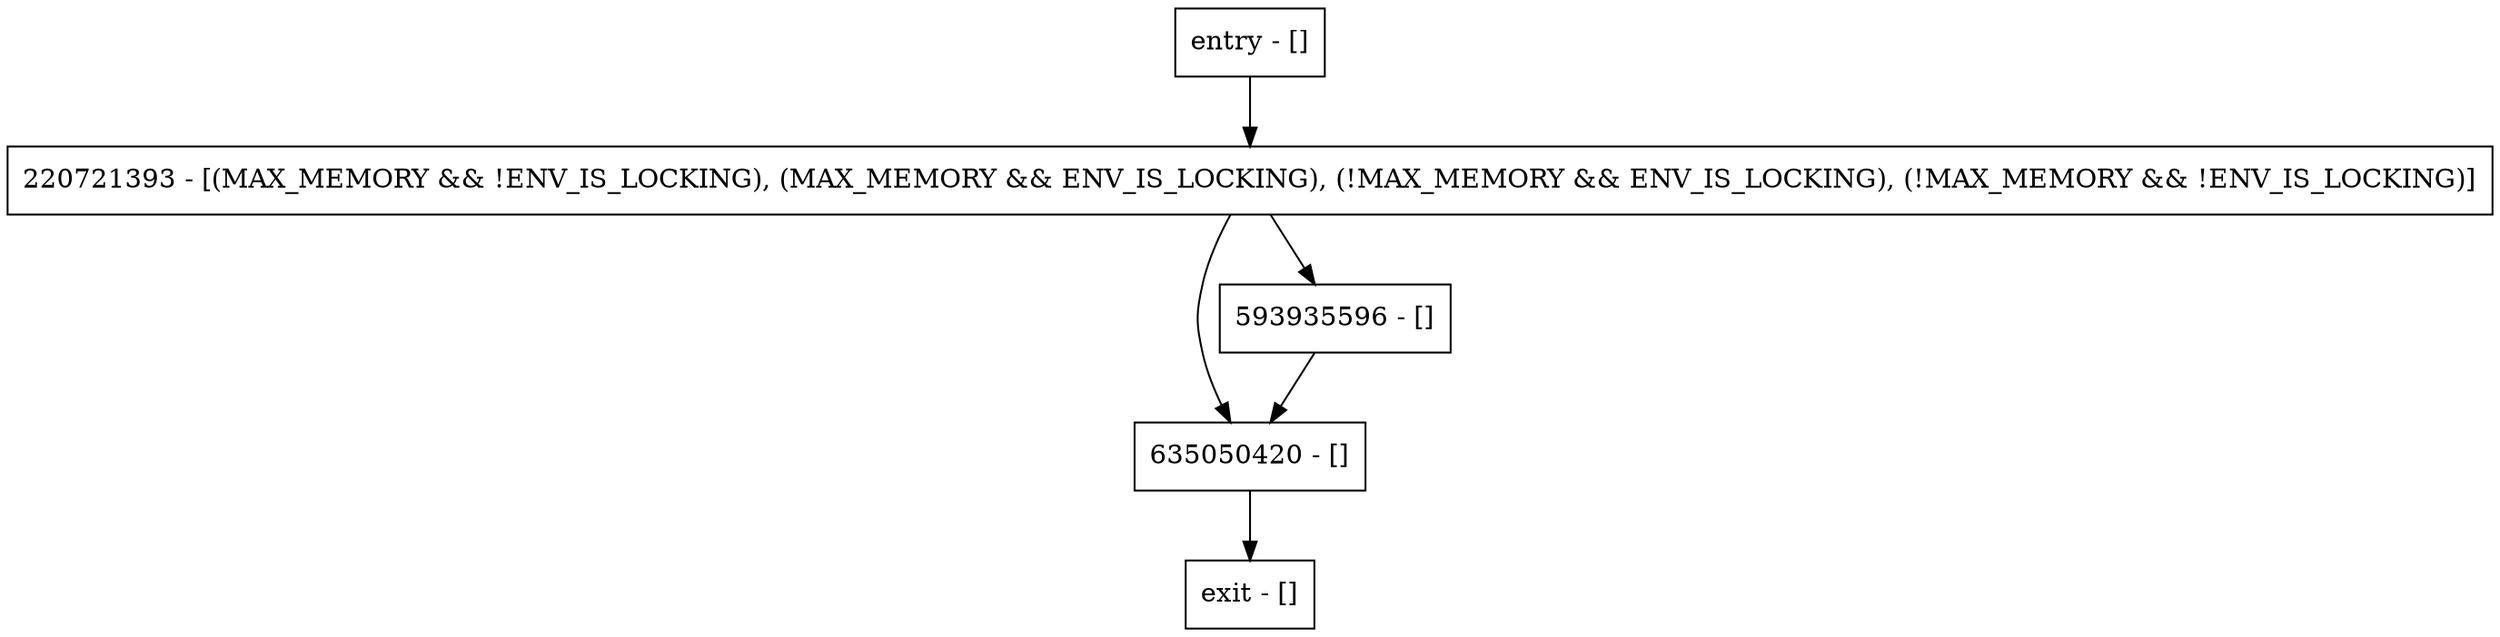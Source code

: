 digraph nonBlockingLock {
node [shape=record];
635050420 [label="635050420 - []"];
entry [label="entry - []"];
exit [label="exit - []"];
593935596 [label="593935596 - []"];
220721393 [label="220721393 - [(MAX_MEMORY && !ENV_IS_LOCKING), (MAX_MEMORY && ENV_IS_LOCKING), (!MAX_MEMORY && ENV_IS_LOCKING), (!MAX_MEMORY && !ENV_IS_LOCKING)]"];
entry;
exit;
635050420 -> exit;
entry -> 220721393;
593935596 -> 635050420;
220721393 -> 635050420;
220721393 -> 593935596;
}
